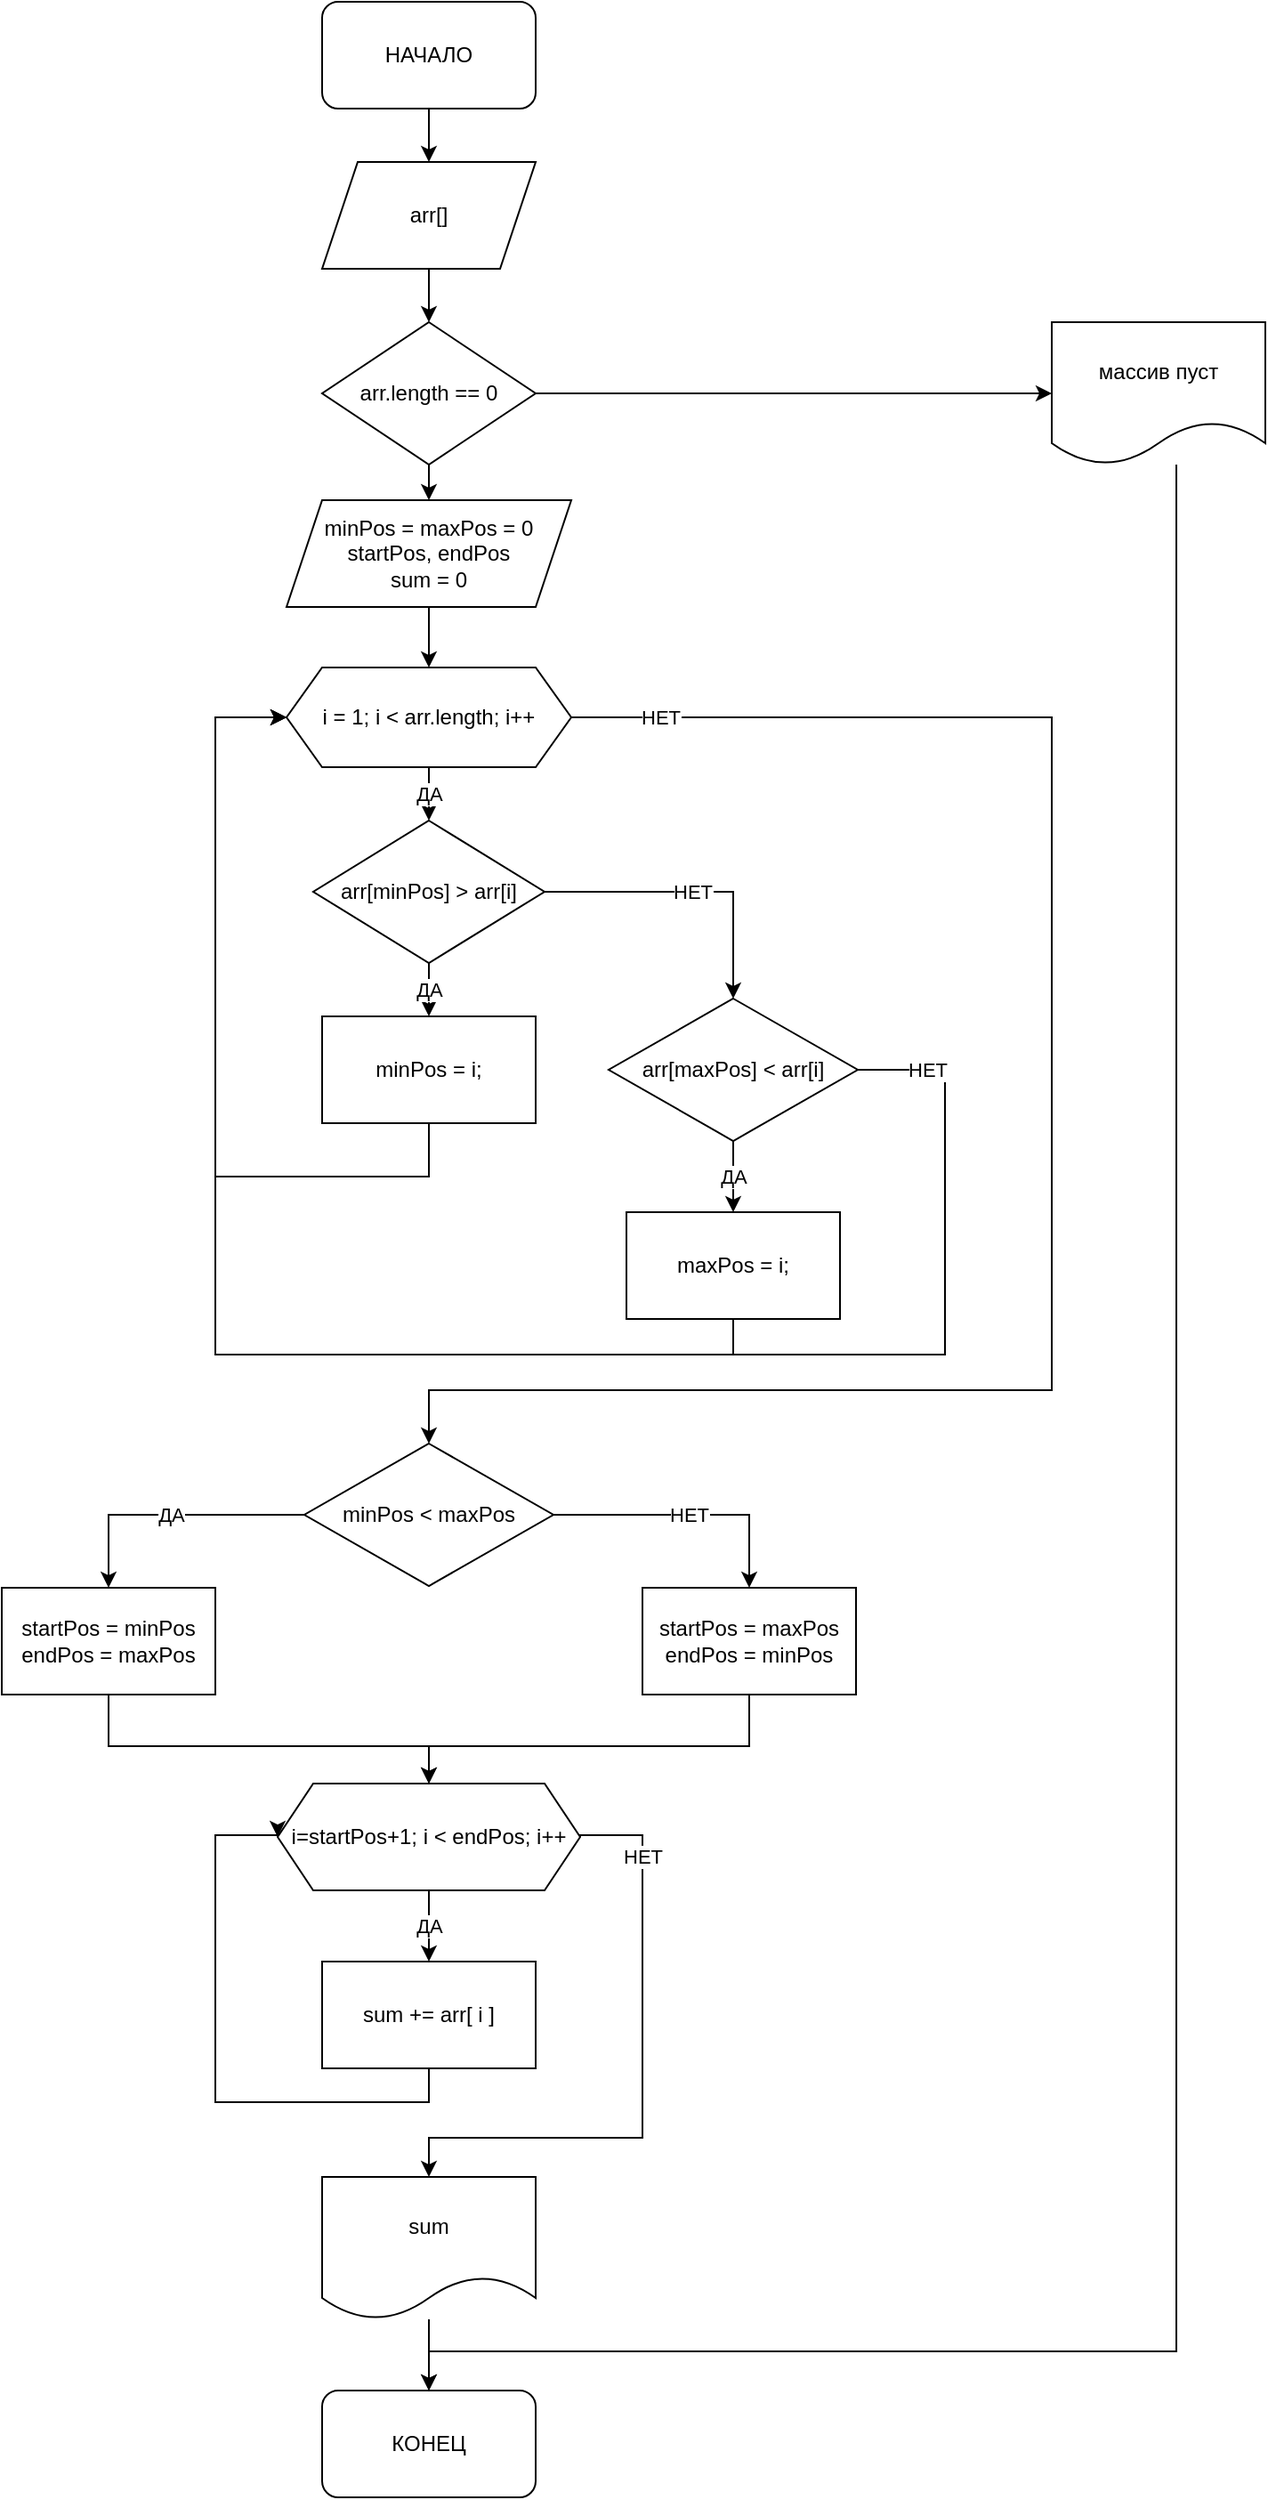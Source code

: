 <mxfile version="17.4.6" type="github">
  <diagram id="6a731a19-8d31-9384-78a2-239565b7b9f0" name="Page-1">
    <mxGraphModel dx="1038" dy="575" grid="1" gridSize="10" guides="1" tooltips="1" connect="1" arrows="1" fold="1" page="1" pageScale="1" pageWidth="1169" pageHeight="827" background="none" math="0" shadow="0">
      <root>
        <mxCell id="0" />
        <mxCell id="1" parent="0" />
        <mxCell id="fNKRdAlGoKbugYuYfjse-65" style="edgeStyle=orthogonalEdgeStyle;rounded=0;orthogonalLoop=1;jettySize=auto;html=1;exitX=0.5;exitY=1;exitDx=0;exitDy=0;entryX=0.5;entryY=0;entryDx=0;entryDy=0;" edge="1" parent="1" source="fNKRdAlGoKbugYuYfjse-55" target="fNKRdAlGoKbugYuYfjse-56">
          <mxGeometry relative="1" as="geometry" />
        </mxCell>
        <mxCell id="fNKRdAlGoKbugYuYfjse-55" value="НАЧАЛО" style="rounded=1;whiteSpace=wrap;html=1;" vertex="1" parent="1">
          <mxGeometry x="480" y="40" width="120" height="60" as="geometry" />
        </mxCell>
        <mxCell id="fNKRdAlGoKbugYuYfjse-66" style="edgeStyle=orthogonalEdgeStyle;rounded=0;orthogonalLoop=1;jettySize=auto;html=1;exitX=0.5;exitY=1;exitDx=0;exitDy=0;entryX=0.5;entryY=0;entryDx=0;entryDy=0;" edge="1" parent="1" source="fNKRdAlGoKbugYuYfjse-56" target="fNKRdAlGoKbugYuYfjse-57">
          <mxGeometry relative="1" as="geometry" />
        </mxCell>
        <mxCell id="fNKRdAlGoKbugYuYfjse-56" value="arr[]" style="shape=parallelogram;perimeter=parallelogramPerimeter;whiteSpace=wrap;html=1;fixedSize=1;" vertex="1" parent="1">
          <mxGeometry x="480" y="130" width="120" height="60" as="geometry" />
        </mxCell>
        <mxCell id="fNKRdAlGoKbugYuYfjse-67" style="edgeStyle=orthogonalEdgeStyle;rounded=0;orthogonalLoop=1;jettySize=auto;html=1;exitX=1;exitY=0.5;exitDx=0;exitDy=0;entryX=0;entryY=0.5;entryDx=0;entryDy=0;" edge="1" parent="1" source="fNKRdAlGoKbugYuYfjse-57" target="fNKRdAlGoKbugYuYfjse-58">
          <mxGeometry relative="1" as="geometry" />
        </mxCell>
        <mxCell id="fNKRdAlGoKbugYuYfjse-68" style="edgeStyle=orthogonalEdgeStyle;rounded=0;orthogonalLoop=1;jettySize=auto;html=1;exitX=0.5;exitY=1;exitDx=0;exitDy=0;entryX=0.5;entryY=0;entryDx=0;entryDy=0;" edge="1" parent="1" source="fNKRdAlGoKbugYuYfjse-57" target="fNKRdAlGoKbugYuYfjse-59">
          <mxGeometry relative="1" as="geometry" />
        </mxCell>
        <mxCell id="fNKRdAlGoKbugYuYfjse-57" value="arr.length == 0" style="rhombus;whiteSpace=wrap;html=1;" vertex="1" parent="1">
          <mxGeometry x="480" y="220" width="120" height="80" as="geometry" />
        </mxCell>
        <mxCell id="fNKRdAlGoKbugYuYfjse-93" style="edgeStyle=orthogonalEdgeStyle;rounded=0;orthogonalLoop=1;jettySize=auto;html=1;entryX=0.5;entryY=0;entryDx=0;entryDy=0;" edge="1" parent="1" source="fNKRdAlGoKbugYuYfjse-58" target="fNKRdAlGoKbugYuYfjse-91">
          <mxGeometry relative="1" as="geometry">
            <Array as="points">
              <mxPoint x="960" y="1360" />
              <mxPoint x="540" y="1360" />
            </Array>
          </mxGeometry>
        </mxCell>
        <mxCell id="fNKRdAlGoKbugYuYfjse-58" value="массив пуст" style="shape=document;whiteSpace=wrap;html=1;boundedLbl=1;" vertex="1" parent="1">
          <mxGeometry x="890" y="220" width="120" height="80" as="geometry" />
        </mxCell>
        <mxCell id="fNKRdAlGoKbugYuYfjse-69" style="edgeStyle=orthogonalEdgeStyle;rounded=0;orthogonalLoop=1;jettySize=auto;html=1;exitX=0.5;exitY=1;exitDx=0;exitDy=0;entryX=0.5;entryY=0;entryDx=0;entryDy=0;" edge="1" parent="1" source="fNKRdAlGoKbugYuYfjse-59" target="fNKRdAlGoKbugYuYfjse-60">
          <mxGeometry relative="1" as="geometry" />
        </mxCell>
        <mxCell id="fNKRdAlGoKbugYuYfjse-59" value="minPos = maxPos = 0&lt;br&gt;startPos, endPos&lt;br&gt;sum = 0" style="shape=parallelogram;perimeter=parallelogramPerimeter;whiteSpace=wrap;html=1;fixedSize=1;" vertex="1" parent="1">
          <mxGeometry x="460" y="320" width="160" height="60" as="geometry" />
        </mxCell>
        <mxCell id="fNKRdAlGoKbugYuYfjse-70" value="ДА" style="edgeStyle=orthogonalEdgeStyle;rounded=0;orthogonalLoop=1;jettySize=auto;html=1;exitX=0.5;exitY=1;exitDx=0;exitDy=0;entryX=0.5;entryY=0;entryDx=0;entryDy=0;" edge="1" parent="1" source="fNKRdAlGoKbugYuYfjse-60" target="fNKRdAlGoKbugYuYfjse-61">
          <mxGeometry relative="1" as="geometry" />
        </mxCell>
        <mxCell id="fNKRdAlGoKbugYuYfjse-78" value="НЕТ" style="edgeStyle=orthogonalEdgeStyle;rounded=0;orthogonalLoop=1;jettySize=auto;html=1;exitX=1;exitY=0.5;exitDx=0;exitDy=0;entryX=0.5;entryY=0;entryDx=0;entryDy=0;" edge="1" parent="1" source="fNKRdAlGoKbugYuYfjse-60" target="fNKRdAlGoKbugYuYfjse-77">
          <mxGeometry x="-0.903" relative="1" as="geometry">
            <Array as="points">
              <mxPoint x="890" y="442" />
              <mxPoint x="890" y="820" />
              <mxPoint x="540" y="820" />
            </Array>
            <mxPoint as="offset" />
          </mxGeometry>
        </mxCell>
        <mxCell id="fNKRdAlGoKbugYuYfjse-60" value="i = 1; i &amp;lt; arr.length; i++" style="shape=hexagon;perimeter=hexagonPerimeter2;whiteSpace=wrap;html=1;fixedSize=1;" vertex="1" parent="1">
          <mxGeometry x="460" y="414" width="160" height="56" as="geometry" />
        </mxCell>
        <mxCell id="fNKRdAlGoKbugYuYfjse-71" value="ДА" style="edgeStyle=orthogonalEdgeStyle;rounded=0;orthogonalLoop=1;jettySize=auto;html=1;exitX=0.5;exitY=1;exitDx=0;exitDy=0;entryX=0.5;entryY=0;entryDx=0;entryDy=0;" edge="1" parent="1" source="fNKRdAlGoKbugYuYfjse-61" target="fNKRdAlGoKbugYuYfjse-62">
          <mxGeometry relative="1" as="geometry" />
        </mxCell>
        <mxCell id="fNKRdAlGoKbugYuYfjse-72" value="НЕТ" style="edgeStyle=orthogonalEdgeStyle;rounded=0;orthogonalLoop=1;jettySize=auto;html=1;exitX=1;exitY=0.5;exitDx=0;exitDy=0;entryX=0.5;entryY=0;entryDx=0;entryDy=0;" edge="1" parent="1" source="fNKRdAlGoKbugYuYfjse-61" target="fNKRdAlGoKbugYuYfjse-63">
          <mxGeometry relative="1" as="geometry" />
        </mxCell>
        <mxCell id="fNKRdAlGoKbugYuYfjse-61" value="arr[minPos] &amp;gt; arr[i]" style="rhombus;whiteSpace=wrap;html=1;" vertex="1" parent="1">
          <mxGeometry x="475" y="500" width="130" height="80" as="geometry" />
        </mxCell>
        <mxCell id="fNKRdAlGoKbugYuYfjse-73" style="edgeStyle=orthogonalEdgeStyle;rounded=0;orthogonalLoop=1;jettySize=auto;html=1;exitX=0.5;exitY=1;exitDx=0;exitDy=0;entryX=0;entryY=0.5;entryDx=0;entryDy=0;" edge="1" parent="1" source="fNKRdAlGoKbugYuYfjse-62" target="fNKRdAlGoKbugYuYfjse-60">
          <mxGeometry relative="1" as="geometry">
            <Array as="points">
              <mxPoint x="540" y="700" />
              <mxPoint x="420" y="700" />
              <mxPoint x="420" y="442" />
            </Array>
          </mxGeometry>
        </mxCell>
        <mxCell id="fNKRdAlGoKbugYuYfjse-62" value="minPos = i;" style="rounded=0;whiteSpace=wrap;html=1;" vertex="1" parent="1">
          <mxGeometry x="480" y="610" width="120" height="60" as="geometry" />
        </mxCell>
        <mxCell id="fNKRdAlGoKbugYuYfjse-74" value="ДА" style="edgeStyle=orthogonalEdgeStyle;rounded=0;orthogonalLoop=1;jettySize=auto;html=1;exitX=0.5;exitY=1;exitDx=0;exitDy=0;entryX=0.5;entryY=0;entryDx=0;entryDy=0;" edge="1" parent="1" source="fNKRdAlGoKbugYuYfjse-63" target="fNKRdAlGoKbugYuYfjse-64">
          <mxGeometry relative="1" as="geometry" />
        </mxCell>
        <mxCell id="fNKRdAlGoKbugYuYfjse-76" value="НЕТ" style="edgeStyle=orthogonalEdgeStyle;rounded=0;orthogonalLoop=1;jettySize=auto;html=1;exitX=1;exitY=0.5;exitDx=0;exitDy=0;entryX=0;entryY=0.5;entryDx=0;entryDy=0;" edge="1" parent="1" source="fNKRdAlGoKbugYuYfjse-63" target="fNKRdAlGoKbugYuYfjse-60">
          <mxGeometry x="-0.924" relative="1" as="geometry">
            <Array as="points">
              <mxPoint x="830" y="640" />
              <mxPoint x="830" y="800" />
              <mxPoint x="420" y="800" />
              <mxPoint x="420" y="442" />
            </Array>
            <mxPoint as="offset" />
          </mxGeometry>
        </mxCell>
        <mxCell id="fNKRdAlGoKbugYuYfjse-63" value="arr[maxPos] &amp;lt; arr[i]" style="rhombus;whiteSpace=wrap;html=1;" vertex="1" parent="1">
          <mxGeometry x="641" y="600" width="140" height="80" as="geometry" />
        </mxCell>
        <mxCell id="fNKRdAlGoKbugYuYfjse-75" style="edgeStyle=orthogonalEdgeStyle;rounded=0;orthogonalLoop=1;jettySize=auto;html=1;exitX=0.5;exitY=1;exitDx=0;exitDy=0;entryX=0;entryY=0.5;entryDx=0;entryDy=0;" edge="1" parent="1" source="fNKRdAlGoKbugYuYfjse-64" target="fNKRdAlGoKbugYuYfjse-60">
          <mxGeometry relative="1" as="geometry">
            <Array as="points">
              <mxPoint x="711" y="800" />
              <mxPoint x="420" y="800" />
              <mxPoint x="420" y="442" />
            </Array>
          </mxGeometry>
        </mxCell>
        <mxCell id="fNKRdAlGoKbugYuYfjse-64" value="maxPos = i;" style="rounded=0;whiteSpace=wrap;html=1;" vertex="1" parent="1">
          <mxGeometry x="651" y="720" width="120" height="60" as="geometry" />
        </mxCell>
        <mxCell id="fNKRdAlGoKbugYuYfjse-81" value="ДА" style="edgeStyle=orthogonalEdgeStyle;rounded=0;orthogonalLoop=1;jettySize=auto;html=1;" edge="1" parent="1" source="fNKRdAlGoKbugYuYfjse-77" target="fNKRdAlGoKbugYuYfjse-79">
          <mxGeometry relative="1" as="geometry" />
        </mxCell>
        <mxCell id="fNKRdAlGoKbugYuYfjse-82" value="НЕТ" style="edgeStyle=orthogonalEdgeStyle;rounded=0;orthogonalLoop=1;jettySize=auto;html=1;" edge="1" parent="1" source="fNKRdAlGoKbugYuYfjse-77" target="fNKRdAlGoKbugYuYfjse-80">
          <mxGeometry relative="1" as="geometry" />
        </mxCell>
        <mxCell id="fNKRdAlGoKbugYuYfjse-77" value="minPos &amp;lt; maxPos" style="rhombus;whiteSpace=wrap;html=1;" vertex="1" parent="1">
          <mxGeometry x="470" y="850" width="140" height="80" as="geometry" />
        </mxCell>
        <mxCell id="fNKRdAlGoKbugYuYfjse-84" style="edgeStyle=orthogonalEdgeStyle;rounded=0;orthogonalLoop=1;jettySize=auto;html=1;entryX=0.5;entryY=0;entryDx=0;entryDy=0;exitX=0.5;exitY=1;exitDx=0;exitDy=0;" edge="1" parent="1" source="fNKRdAlGoKbugYuYfjse-79" target="fNKRdAlGoKbugYuYfjse-83">
          <mxGeometry relative="1" as="geometry">
            <Array as="points">
              <mxPoint x="360" y="1020" />
              <mxPoint x="540" y="1020" />
            </Array>
          </mxGeometry>
        </mxCell>
        <mxCell id="fNKRdAlGoKbugYuYfjse-79" value="startPos = minPos&lt;br&gt;endPos = maxPos" style="rounded=0;whiteSpace=wrap;html=1;" vertex="1" parent="1">
          <mxGeometry x="300" y="931" width="120" height="60" as="geometry" />
        </mxCell>
        <mxCell id="fNKRdAlGoKbugYuYfjse-85" style="edgeStyle=orthogonalEdgeStyle;rounded=0;orthogonalLoop=1;jettySize=auto;html=1;entryX=0.5;entryY=0;entryDx=0;entryDy=0;" edge="1" parent="1" source="fNKRdAlGoKbugYuYfjse-80" target="fNKRdAlGoKbugYuYfjse-83">
          <mxGeometry relative="1" as="geometry">
            <Array as="points">
              <mxPoint x="720" y="1020" />
              <mxPoint x="540" y="1020" />
            </Array>
          </mxGeometry>
        </mxCell>
        <mxCell id="fNKRdAlGoKbugYuYfjse-80" value="startPos = maxPos&lt;br&gt;endPos = minPos" style="rounded=0;whiteSpace=wrap;html=1;" vertex="1" parent="1">
          <mxGeometry x="660" y="931" width="120" height="60" as="geometry" />
        </mxCell>
        <mxCell id="fNKRdAlGoKbugYuYfjse-88" value="ДА" style="edgeStyle=orthogonalEdgeStyle;rounded=0;orthogonalLoop=1;jettySize=auto;html=1;exitX=0.5;exitY=1;exitDx=0;exitDy=0;entryX=0.5;entryY=0;entryDx=0;entryDy=0;" edge="1" parent="1" source="fNKRdAlGoKbugYuYfjse-83" target="fNKRdAlGoKbugYuYfjse-86">
          <mxGeometry relative="1" as="geometry" />
        </mxCell>
        <mxCell id="fNKRdAlGoKbugYuYfjse-90" value="НЕТ" style="edgeStyle=orthogonalEdgeStyle;rounded=0;orthogonalLoop=1;jettySize=auto;html=1;exitX=1;exitY=0.5;exitDx=0;exitDy=0;" edge="1" parent="1" source="fNKRdAlGoKbugYuYfjse-83" target="fNKRdAlGoKbugYuYfjse-89">
          <mxGeometry x="-0.728" relative="1" as="geometry">
            <Array as="points">
              <mxPoint x="625" y="1070" />
              <mxPoint x="660" y="1070" />
              <mxPoint x="660" y="1240" />
              <mxPoint x="540" y="1240" />
            </Array>
            <mxPoint as="offset" />
          </mxGeometry>
        </mxCell>
        <mxCell id="fNKRdAlGoKbugYuYfjse-83" value="i=startPos+1; i &amp;lt; endPos; i++" style="shape=hexagon;perimeter=hexagonPerimeter2;whiteSpace=wrap;html=1;fixedSize=1;" vertex="1" parent="1">
          <mxGeometry x="455" y="1041" width="170" height="60" as="geometry" />
        </mxCell>
        <mxCell id="fNKRdAlGoKbugYuYfjse-87" style="edgeStyle=orthogonalEdgeStyle;rounded=0;orthogonalLoop=1;jettySize=auto;html=1;exitX=0.5;exitY=1;exitDx=0;exitDy=0;entryX=0;entryY=0.5;entryDx=0;entryDy=0;" edge="1" parent="1" source="fNKRdAlGoKbugYuYfjse-86" target="fNKRdAlGoKbugYuYfjse-83">
          <mxGeometry relative="1" as="geometry">
            <mxPoint x="410" y="1170" as="targetPoint" />
            <Array as="points">
              <mxPoint x="540" y="1220" />
              <mxPoint x="420" y="1220" />
              <mxPoint x="420" y="1070" />
            </Array>
          </mxGeometry>
        </mxCell>
        <mxCell id="fNKRdAlGoKbugYuYfjse-86" value="sum += arr[ i ]" style="rounded=0;whiteSpace=wrap;html=1;" vertex="1" parent="1">
          <mxGeometry x="480" y="1141" width="120" height="60" as="geometry" />
        </mxCell>
        <mxCell id="fNKRdAlGoKbugYuYfjse-92" style="edgeStyle=orthogonalEdgeStyle;rounded=0;orthogonalLoop=1;jettySize=auto;html=1;" edge="1" parent="1" source="fNKRdAlGoKbugYuYfjse-89" target="fNKRdAlGoKbugYuYfjse-91">
          <mxGeometry relative="1" as="geometry" />
        </mxCell>
        <mxCell id="fNKRdAlGoKbugYuYfjse-89" value="sum" style="shape=document;whiteSpace=wrap;html=1;boundedLbl=1;" vertex="1" parent="1">
          <mxGeometry x="480" y="1262" width="120" height="80" as="geometry" />
        </mxCell>
        <mxCell id="fNKRdAlGoKbugYuYfjse-91" value="КОНЕЦ" style="rounded=1;whiteSpace=wrap;html=1;" vertex="1" parent="1">
          <mxGeometry x="480" y="1382" width="120" height="60" as="geometry" />
        </mxCell>
      </root>
    </mxGraphModel>
  </diagram>
</mxfile>
